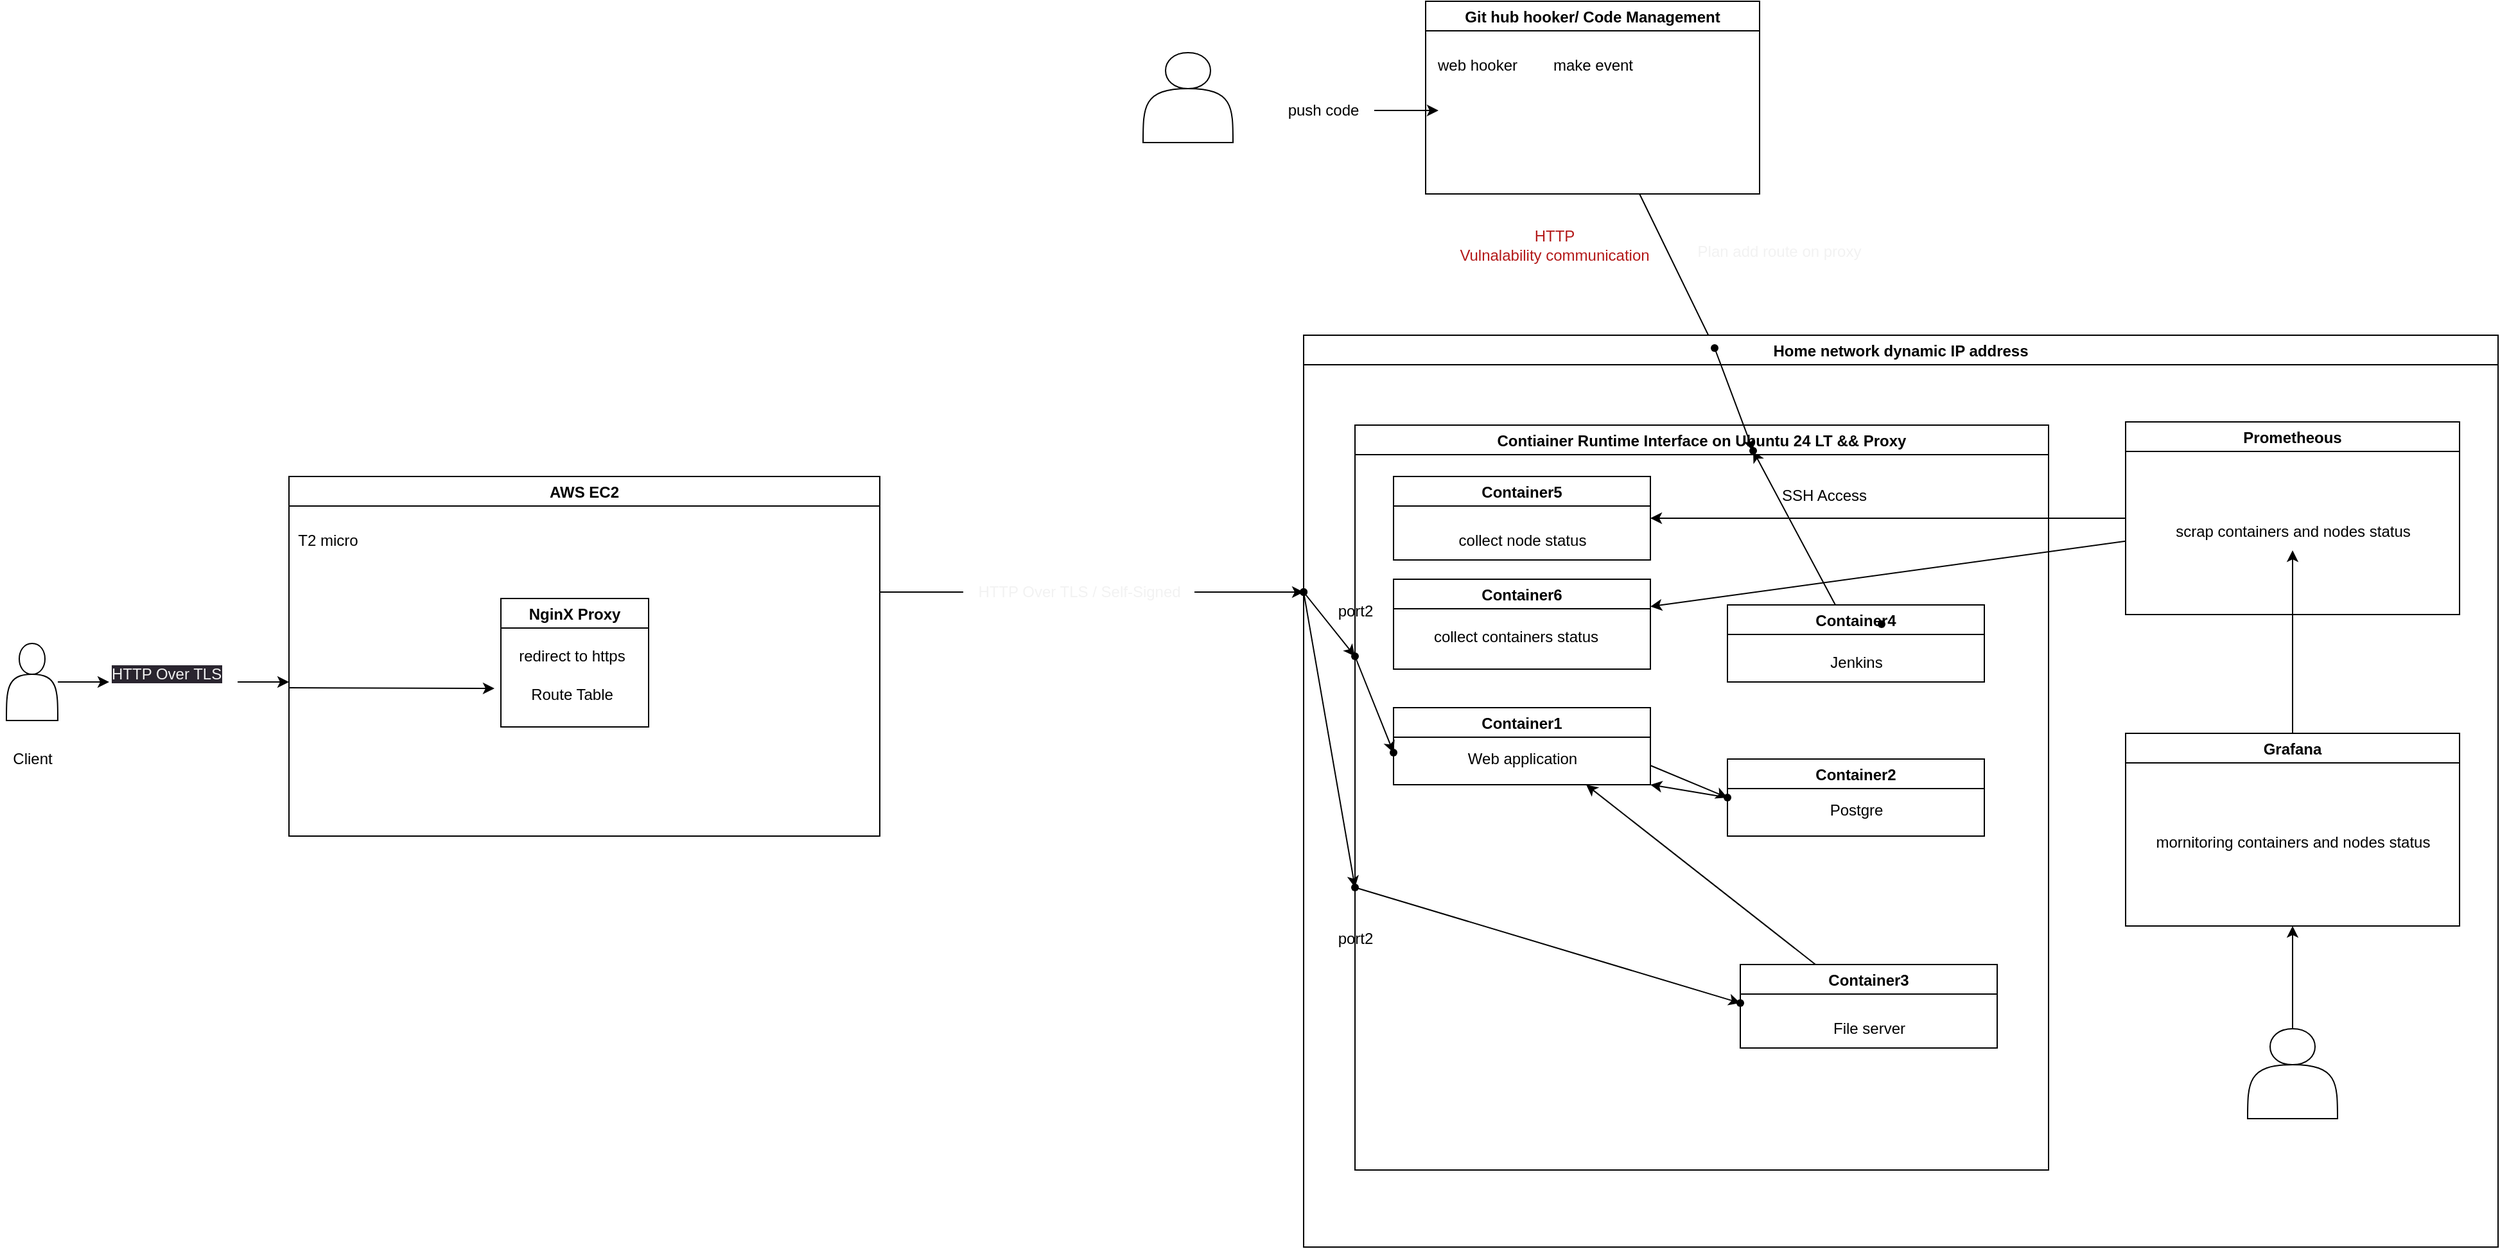 <mxfile>
    <diagram id="-DER0UVd-RKUZU5HvLdn" name="Page-1">
        <mxGraphModel dx="5212" dy="2047" grid="1" gridSize="10" guides="1" tooltips="1" connect="1" arrows="1" fold="1" page="1" pageScale="1" pageWidth="850" pageHeight="1100" math="0" shadow="0">
            <root>
                <mxCell id="0"/>
                <mxCell id="1" parent="0"/>
                <mxCell id="18" value="" style="edgeStyle=none;html=1;" parent="1" source="2" target="17" edge="1">
                    <mxGeometry relative="1" as="geometry"/>
                </mxCell>
                <mxCell id="2" value="Container4" style="swimlane;" parent="1" vertex="1">
                    <mxGeometry x="530" y="210" width="200" height="60" as="geometry"/>
                </mxCell>
                <mxCell id="6" value="Jenkins" style="text;html=1;align=center;verticalAlign=middle;resizable=0;points=[];autosize=1;strokeColor=none;fillColor=none;" parent="2" vertex="1">
                    <mxGeometry x="70" y="30" width="60" height="30" as="geometry"/>
                </mxCell>
                <mxCell id="54" value="" style="edgeStyle=none;html=1;fontColor=default;entryX=0.75;entryY=1;entryDx=0;entryDy=0;" parent="1" source="3" edge="1" target="5">
                    <mxGeometry relative="1" as="geometry">
                        <mxPoint x="400" y="300" as="targetPoint"/>
                        <Array as="points"/>
                    </mxGeometry>
                </mxCell>
                <mxCell id="3" value="Container3" style="swimlane;" parent="1" vertex="1">
                    <mxGeometry x="540" y="490" width="200" height="65" as="geometry"/>
                </mxCell>
                <mxCell id="10" value="File server" style="text;html=1;align=center;verticalAlign=middle;resizable=0;points=[];autosize=1;strokeColor=none;fillColor=none;" parent="3" vertex="1">
                    <mxGeometry x="60" y="35" width="80" height="30" as="geometry"/>
                </mxCell>
                <mxCell id="15" value="" style="edgeStyle=none;html=1;exitX=0.5;exitY=0.8;exitDx=0;exitDy=0;exitPerimeter=0;entryX=1;entryY=1;entryDx=0;entryDy=0;" parent="1" source="13" target="5" edge="1">
                    <mxGeometry relative="1" as="geometry">
                        <mxPoint x="470" y="370" as="targetPoint"/>
                    </mxGeometry>
                </mxCell>
                <mxCell id="4" value="Container2" style="swimlane;" parent="1" vertex="1">
                    <mxGeometry x="530" y="330" width="200" height="60" as="geometry"/>
                </mxCell>
                <mxCell id="8" value="Postgre" style="text;html=1;align=center;verticalAlign=middle;resizable=0;points=[];autosize=1;strokeColor=none;fillColor=none;" parent="4" vertex="1">
                    <mxGeometry x="70" y="25" width="60" height="30" as="geometry"/>
                </mxCell>
                <mxCell id="14" value="" style="edgeStyle=none;html=1;exitX=1;exitY=0.75;exitDx=0;exitDy=0;" parent="1" source="5" target="13" edge="1">
                    <mxGeometry relative="1" as="geometry"/>
                </mxCell>
                <mxCell id="13" value="" style="shape=waypoint;sketch=0;size=6;pointerEvents=1;points=[];fillColor=default;resizable=0;rotatable=0;perimeter=centerPerimeter;snapToPoint=1;fontStyle=1;startSize=23;" parent="1" vertex="1">
                    <mxGeometry x="520" y="350" width="20" height="20" as="geometry"/>
                </mxCell>
                <mxCell id="16" value="Contiainer Runtime Interface on Ubuntu 24 LT &amp;&amp; Proxy" style="swimlane;" parent="1" vertex="1">
                    <mxGeometry x="240" y="70" width="540" height="580" as="geometry"/>
                </mxCell>
                <mxCell id="70" value="port2" style="text;html=1;align=center;verticalAlign=middle;resizable=0;points=[];autosize=1;strokeColor=none;fillColor=none;fontColor=default;" parent="16" vertex="1">
                    <mxGeometry x="-25" y="385" width="50" height="30" as="geometry"/>
                </mxCell>
                <mxCell id="23" value="" style="edgeStyle=none;html=1;" parent="1" source="20" target="22" edge="1">
                    <mxGeometry relative="1" as="geometry"/>
                </mxCell>
                <mxCell id="21" value="Home network dynamic IP address" style="swimlane;" parent="1" vertex="1">
                    <mxGeometry x="200" width="930" height="710" as="geometry"/>
                </mxCell>
                <mxCell id="22" value="" style="shape=waypoint;sketch=0;size=6;pointerEvents=1;points=[];fillColor=default;resizable=0;rotatable=0;perimeter=centerPerimeter;snapToPoint=1;fontStyle=1;startSize=23;" parent="21" vertex="1">
                    <mxGeometry x="310" width="20" height="20" as="geometry"/>
                </mxCell>
                <mxCell id="52" value="" style="edgeStyle=none;html=1;fontColor=default;" parent="21" source="49" target="51" edge="1">
                    <mxGeometry relative="1" as="geometry"/>
                </mxCell>
                <mxCell id="49" value="" style="shape=waypoint;sketch=0;size=6;pointerEvents=1;points=[];fillColor=default;resizable=0;rotatable=0;perimeter=centerPerimeter;snapToPoint=1;fontStyle=1;startSize=23;" parent="21" vertex="1">
                    <mxGeometry x="30" y="240" width="20" height="20" as="geometry"/>
                </mxCell>
                <mxCell id="66" value="" style="edgeStyle=none;html=1;fontColor=default;" parent="21" source="63" target="65" edge="1">
                    <mxGeometry relative="1" as="geometry"/>
                </mxCell>
                <mxCell id="63" value="" style="shape=waypoint;sketch=0;size=6;pointerEvents=1;points=[];fillColor=none;resizable=0;rotatable=0;perimeter=centerPerimeter;snapToPoint=1;" parent="21" vertex="1">
                    <mxGeometry x="-10" y="190" width="20" height="20" as="geometry"/>
                </mxCell>
                <mxCell id="69" value="" style="edgeStyle=none;html=1;fontColor=default;" parent="21" source="65" target="68" edge="1">
                    <mxGeometry relative="1" as="geometry"/>
                </mxCell>
                <mxCell id="65" value="" style="shape=waypoint;sketch=0;size=6;pointerEvents=1;points=[];fillColor=none;resizable=0;rotatable=0;perimeter=centerPerimeter;snapToPoint=1;" parent="21" vertex="1">
                    <mxGeometry x="30" y="420" width="20" height="20" as="geometry"/>
                </mxCell>
                <mxCell id="5" value="Container1" style="swimlane;" parent="21" vertex="1">
                    <mxGeometry x="70" y="290" width="200" height="60" as="geometry"/>
                </mxCell>
                <mxCell id="7" value="Web application" style="text;html=1;align=center;verticalAlign=middle;resizable=0;points=[];autosize=1;strokeColor=none;fillColor=none;" parent="5" vertex="1">
                    <mxGeometry x="45" y="25" width="110" height="30" as="geometry"/>
                </mxCell>
                <mxCell id="51" value="" style="shape=waypoint;sketch=0;size=6;pointerEvents=1;points=[];fillColor=default;resizable=0;rotatable=0;perimeter=centerPerimeter;snapToPoint=1;fontStyle=1;startSize=23;" parent="5" vertex="1">
                    <mxGeometry x="-10" y="25" width="20" height="20" as="geometry"/>
                </mxCell>
                <mxCell id="68" value="" style="shape=waypoint;sketch=0;size=6;pointerEvents=1;points=[];fillColor=none;resizable=0;rotatable=0;perimeter=centerPerimeter;snapToPoint=1;" parent="21" vertex="1">
                    <mxGeometry x="330" y="510" width="20" height="20" as="geometry"/>
                </mxCell>
                <mxCell id="71" value="port2" style="text;html=1;align=center;verticalAlign=middle;resizable=0;points=[];autosize=1;strokeColor=none;fillColor=none;fontColor=default;" parent="21" vertex="1">
                    <mxGeometry x="15" y="200" width="50" height="30" as="geometry"/>
                </mxCell>
                <mxCell id="86" value="Container5" style="swimlane;" vertex="1" parent="21">
                    <mxGeometry x="70" y="110" width="200" height="65" as="geometry"/>
                </mxCell>
                <mxCell id="87" value="collect node status" style="text;html=1;align=center;verticalAlign=middle;resizable=0;points=[];autosize=1;strokeColor=none;fillColor=none;" vertex="1" parent="86">
                    <mxGeometry x="40" y="35" width="120" height="30" as="geometry"/>
                </mxCell>
                <mxCell id="88" value="Container6" style="swimlane;" vertex="1" parent="21">
                    <mxGeometry x="70" y="190" width="200" height="70" as="geometry"/>
                </mxCell>
                <mxCell id="90" value="collect containers status" style="text;html=1;align=center;verticalAlign=middle;resizable=0;points=[];autosize=1;strokeColor=none;fillColor=none;" vertex="1" parent="88">
                    <mxGeometry x="20" y="30" width="150" height="30" as="geometry"/>
                </mxCell>
                <mxCell id="98" value="" style="shape=waypoint;sketch=0;size=6;pointerEvents=1;points=[];fillColor=default;resizable=0;rotatable=0;perimeter=centerPerimeter;snapToPoint=1;fontStyle=1;startSize=23;" vertex="1" parent="21">
                    <mxGeometry x="440" y="215" width="20" height="20" as="geometry"/>
                </mxCell>
                <mxCell id="108" style="edgeStyle=none;html=1;entryX=1;entryY=0.5;entryDx=0;entryDy=0;" edge="1" parent="21" source="92" target="86">
                    <mxGeometry relative="1" as="geometry"/>
                </mxCell>
                <mxCell id="109" style="edgeStyle=none;html=1;" edge="1" parent="21" source="92" target="88">
                    <mxGeometry relative="1" as="geometry"/>
                </mxCell>
                <mxCell id="92" value="Prometheous" style="swimlane;" vertex="1" parent="21">
                    <mxGeometry x="640" y="67.5" width="260" height="150" as="geometry"/>
                </mxCell>
                <mxCell id="93" value="scrap containers and nodes status" style="text;html=1;align=center;verticalAlign=middle;resizable=0;points=[];autosize=1;strokeColor=none;fillColor=none;fontColor=default;" vertex="1" parent="92">
                    <mxGeometry x="25" y="70" width="210" height="30" as="geometry"/>
                </mxCell>
                <mxCell id="94" value="Grafana" style="swimlane;" vertex="1" parent="21">
                    <mxGeometry x="640" y="310" width="260" height="150" as="geometry"/>
                </mxCell>
                <mxCell id="95" value="mornitoring containers and nodes status" style="text;html=1;align=center;verticalAlign=middle;resizable=0;points=[];autosize=1;strokeColor=none;fillColor=none;fontColor=default;" vertex="1" parent="94">
                    <mxGeometry x="10" y="70" width="240" height="30" as="geometry"/>
                </mxCell>
                <mxCell id="96" value="" style="edgeStyle=none;html=1;exitX=0.5;exitY=0;exitDx=0;exitDy=0;" edge="1" parent="21" source="94" target="93">
                    <mxGeometry relative="1" as="geometry">
                        <mxPoint x="770" y="300" as="sourcePoint"/>
                    </mxGeometry>
                </mxCell>
                <mxCell id="17" value="" style="shape=waypoint;sketch=0;size=6;pointerEvents=1;points=[];fillColor=default;resizable=0;rotatable=0;perimeter=centerPerimeter;snapToPoint=1;fontStyle=1;startSize=23;" parent="21" vertex="1">
                    <mxGeometry x="340" y="80" width="20" height="20" as="geometry"/>
                </mxCell>
                <mxCell id="47" style="edgeStyle=none;html=1;entryX=0.1;entryY=-0.25;entryDx=0;entryDy=0;entryPerimeter=0;fontColor=default;" parent="21" source="22" target="17" edge="1">
                    <mxGeometry relative="1" as="geometry"/>
                </mxCell>
                <mxCell id="19" value="SSH Access" style="text;html=1;align=center;verticalAlign=middle;resizable=0;points=[];autosize=1;strokeColor=none;fillColor=none;" parent="21" vertex="1">
                    <mxGeometry x="360" y="110" width="90" height="30" as="geometry"/>
                </mxCell>
                <mxCell id="107" style="edgeStyle=none;html=1;entryX=0.5;entryY=1;entryDx=0;entryDy=0;" edge="1" parent="21" source="106" target="94">
                    <mxGeometry relative="1" as="geometry"/>
                </mxCell>
                <mxCell id="106" value="" style="shape=actor;whiteSpace=wrap;html=1;fontColor=default;" vertex="1" parent="21">
                    <mxGeometry x="735" y="540" width="70" height="70" as="geometry"/>
                </mxCell>
                <mxCell id="25" value="&lt;font color=&quot;#b31919&quot;&gt;HTTP&lt;br&gt;Vulnalability communication&lt;/font&gt;" style="text;html=1;align=center;verticalAlign=middle;resizable=0;points=[];autosize=1;strokeColor=none;fillColor=none;" parent="1" vertex="1">
                    <mxGeometry x="310" y="-90" width="170" height="40" as="geometry"/>
                </mxCell>
                <mxCell id="33" value="" style="edgeStyle=none;html=1;fontColor=default;startArrow=none;" parent="1" source="34" target="32" edge="1">
                    <mxGeometry relative="1" as="geometry"/>
                </mxCell>
                <mxCell id="26" value="AWS EC2" style="swimlane;fontColor=default;" parent="1" vertex="1">
                    <mxGeometry x="-590" y="110" width="460" height="280" as="geometry"/>
                </mxCell>
                <mxCell id="28" value="NginX Proxy" style="swimlane;fontColor=default;" parent="26" vertex="1">
                    <mxGeometry x="165" y="95" width="115" height="100" as="geometry"/>
                </mxCell>
                <mxCell id="73" value="redirect to https" style="text;html=1;align=center;verticalAlign=middle;resizable=0;points=[];autosize=1;strokeColor=none;fillColor=none;fontColor=default;" parent="28" vertex="1">
                    <mxGeometry y="30" width="110" height="30" as="geometry"/>
                </mxCell>
                <mxCell id="74" value="Route Table" style="text;html=1;align=center;verticalAlign=middle;resizable=0;points=[];autosize=1;strokeColor=none;fillColor=none;fontColor=default;" parent="28" vertex="1">
                    <mxGeometry x="10" y="60" width="90" height="30" as="geometry"/>
                </mxCell>
                <mxCell id="75" style="edgeStyle=none;html=1;fontColor=default;" parent="26" edge="1">
                    <mxGeometry relative="1" as="geometry">
                        <mxPoint x="160" y="165" as="targetPoint"/>
                        <mxPoint y="164.5" as="sourcePoint"/>
                    </mxGeometry>
                </mxCell>
                <mxCell id="27" value="T2 micro" style="text;html=1;align=center;verticalAlign=middle;resizable=0;points=[];autosize=1;strokeColor=none;fillColor=none;fontColor=default;" parent="1" vertex="1">
                    <mxGeometry x="-595" y="145" width="70" height="30" as="geometry"/>
                </mxCell>
                <mxCell id="50" value="" style="edgeStyle=none;html=1;fontColor=default;" parent="1" source="32" target="49" edge="1">
                    <mxGeometry relative="1" as="geometry"/>
                </mxCell>
                <mxCell id="32" value="" style="shape=waypoint;sketch=0;size=6;pointerEvents=1;points=[];fillColor=default;resizable=0;rotatable=0;perimeter=centerPerimeter;snapToPoint=1;fontStyle=1;startSize=23;" parent="1" vertex="1">
                    <mxGeometry x="190" y="190" width="20" height="20" as="geometry"/>
                </mxCell>
                <mxCell id="35" value="" style="edgeStyle=none;html=1;fontColor=default;endArrow=none;" parent="1" target="34" edge="1">
                    <mxGeometry relative="1" as="geometry">
                        <mxPoint x="-130" y="200" as="sourcePoint"/>
                        <mxPoint x="200" y="200" as="targetPoint"/>
                    </mxGeometry>
                </mxCell>
                <mxCell id="34" value="&lt;font color=&quot;#f2f2f2&quot;&gt;HTTP Over TLS / Self-Signed&lt;br&gt;&lt;/font&gt;" style="text;html=1;align=center;verticalAlign=middle;resizable=0;points=[];autosize=1;strokeColor=none;fillColor=none;" parent="1" vertex="1">
                    <mxGeometry x="-65" y="185" width="180" height="30" as="geometry"/>
                </mxCell>
                <mxCell id="40" style="edgeStyle=none;html=1;fontColor=default;" parent="1" source="38" edge="1">
                    <mxGeometry relative="1" as="geometry">
                        <mxPoint x="-590" y="270" as="targetPoint"/>
                    </mxGeometry>
                </mxCell>
                <mxCell id="38" value="&lt;span style=&quot;color: rgb(240, 240, 240); font-family: Helvetica; font-size: 12px; font-style: normal; font-variant-ligatures: normal; font-variant-caps: normal; font-weight: 400; letter-spacing: normal; orphans: 2; text-align: center; text-indent: 0px; text-transform: none; widows: 2; word-spacing: 0px; -webkit-text-stroke-width: 0px; background-color: rgb(42, 37, 47); text-decoration-thickness: initial; text-decoration-style: initial; text-decoration-color: initial; float: none; display: inline !important;&quot;&gt;HTTP Over TLS&lt;/span&gt;" style="text;whiteSpace=wrap;html=1;fontColor=default;" parent="1" vertex="1">
                    <mxGeometry x="-730" y="250" width="100" height="40" as="geometry"/>
                </mxCell>
                <mxCell id="43" style="edgeStyle=none;html=1;entryX=0;entryY=0.5;entryDx=0;entryDy=0;fontColor=default;" parent="1" source="42" target="38" edge="1">
                    <mxGeometry relative="1" as="geometry"/>
                </mxCell>
                <mxCell id="42" value="" style="shape=actor;whiteSpace=wrap;html=1;fontColor=default;" parent="1" vertex="1">
                    <mxGeometry x="-810" y="240" width="40" height="60" as="geometry"/>
                </mxCell>
                <mxCell id="44" value="Client" style="text;html=1;align=center;verticalAlign=middle;resizable=0;points=[];autosize=1;strokeColor=none;fillColor=none;fontColor=default;" parent="1" vertex="1">
                    <mxGeometry x="-815" y="315" width="50" height="30" as="geometry"/>
                </mxCell>
                <mxCell id="85" value="Plan add route on proxy" style="text;html=1;align=center;verticalAlign=middle;resizable=0;points=[];autosize=1;strokeColor=none;fillColor=none;fontColor=#f2f2f2;" parent="1" vertex="1">
                    <mxGeometry x="495" y="-80" width="150" height="30" as="geometry"/>
                </mxCell>
                <mxCell id="91" value="" style="group" vertex="1" connectable="0" parent="1">
                    <mxGeometry x="75" y="-260" width="480" height="150" as="geometry"/>
                </mxCell>
                <mxCell id="20" value="Git hub hooker/ Code Management" style="swimlane;" parent="91" vertex="1">
                    <mxGeometry x="220" width="260" height="150" as="geometry"/>
                </mxCell>
                <mxCell id="82" value="make event&lt;br&gt;" style="text;html=1;align=center;verticalAlign=middle;resizable=0;points=[];autosize=1;strokeColor=none;fillColor=none;fontColor=default;" parent="20" vertex="1">
                    <mxGeometry x="85" y="35" width="90" height="30" as="geometry"/>
                </mxCell>
                <mxCell id="76" value="" style="shape=actor;whiteSpace=wrap;html=1;fontColor=default;" parent="91" vertex="1">
                    <mxGeometry y="40" width="70" height="70" as="geometry"/>
                </mxCell>
                <mxCell id="78" style="edgeStyle=none;html=1;fontColor=default;" parent="91" source="77" edge="1">
                    <mxGeometry relative="1" as="geometry">
                        <mxPoint x="230" y="85" as="targetPoint"/>
                    </mxGeometry>
                </mxCell>
                <mxCell id="77" value="push code" style="text;html=1;align=center;verticalAlign=middle;resizable=0;points=[];autosize=1;strokeColor=none;fillColor=none;fontColor=default;" parent="91" vertex="1">
                    <mxGeometry x="100" y="70" width="80" height="30" as="geometry"/>
                </mxCell>
                <mxCell id="80" value="web hooker" style="text;html=1;align=center;verticalAlign=middle;resizable=0;points=[];autosize=1;strokeColor=none;fillColor=none;fontColor=default;" parent="91" vertex="1">
                    <mxGeometry x="215" y="35" width="90" height="30" as="geometry"/>
                </mxCell>
            </root>
        </mxGraphModel>
    </diagram>
</mxfile>